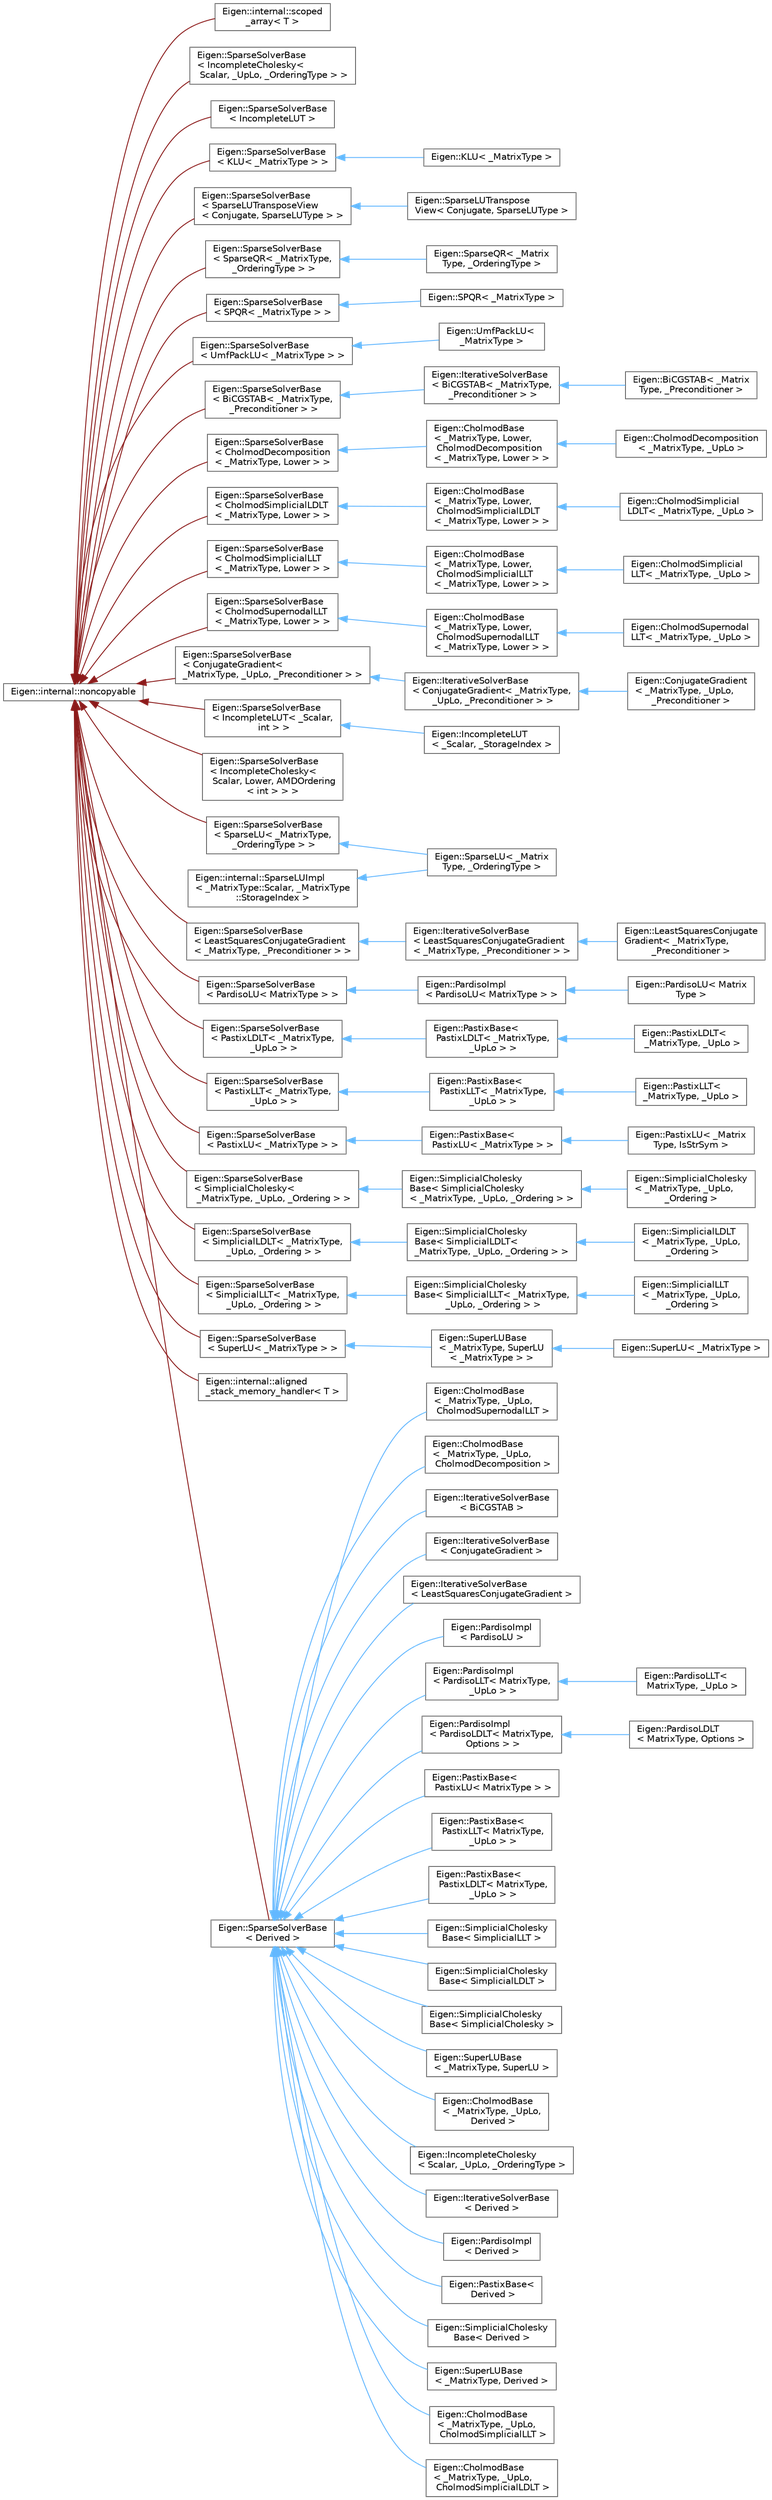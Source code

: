 digraph "Graphical Class Hierarchy"
{
 // LATEX_PDF_SIZE
  bgcolor="transparent";
  edge [fontname=Helvetica,fontsize=10,labelfontname=Helvetica,labelfontsize=10];
  node [fontname=Helvetica,fontsize=10,shape=box,height=0.2,width=0.4];
  rankdir="LR";
  Node0 [id="Node000000",label="Eigen::internal::noncopyable",height=0.2,width=0.4,color="grey40", fillcolor="white", style="filled",URL="$classEigen_1_1internal_1_1noncopyable.html",tooltip=" "];
  Node0 -> Node1 [id="edge888_Node000000_Node000001",dir="back",color="firebrick4",style="solid",tooltip=" "];
  Node1 [id="Node000001",label="Eigen::SparseSolverBase\l\< IncompleteCholesky\<\l Scalar, _UpLo, _OrderingType \> \>",height=0.2,width=0.4,color="grey40", fillcolor="white", style="filled",URL="$classEigen_1_1SparseSolverBase.html",tooltip=" "];
  Node0 -> Node2 [id="edge889_Node000000_Node000002",dir="back",color="firebrick4",style="solid",tooltip=" "];
  Node2 [id="Node000002",label="Eigen::SparseSolverBase\l\< IncompleteLUT \>",height=0.2,width=0.4,color="grey40", fillcolor="white", style="filled",URL="$classEigen_1_1SparseSolverBase.html",tooltip=" "];
  Node0 -> Node3 [id="edge890_Node000000_Node000003",dir="back",color="firebrick4",style="solid",tooltip=" "];
  Node3 [id="Node000003",label="Eigen::SparseSolverBase\l\< KLU\< _MatrixType \> \>",height=0.2,width=0.4,color="grey40", fillcolor="white", style="filled",URL="$classEigen_1_1SparseSolverBase.html",tooltip=" "];
  Node3 -> Node4 [id="edge891_Node000003_Node000004",dir="back",color="steelblue1",style="solid",tooltip=" "];
  Node4 [id="Node000004",label="Eigen::KLU\< _MatrixType \>",height=0.2,width=0.4,color="grey40", fillcolor="white", style="filled",URL="$classEigen_1_1KLU.html",tooltip=" "];
  Node0 -> Node5 [id="edge892_Node000000_Node000005",dir="back",color="firebrick4",style="solid",tooltip=" "];
  Node5 [id="Node000005",label="Eigen::SparseSolverBase\l\< SparseLUTransposeView\l\< Conjugate, SparseLUType \> \>",height=0.2,width=0.4,color="grey40", fillcolor="white", style="filled",URL="$classEigen_1_1SparseSolverBase.html",tooltip=" "];
  Node5 -> Node6 [id="edge893_Node000005_Node000006",dir="back",color="steelblue1",style="solid",tooltip=" "];
  Node6 [id="Node000006",label="Eigen::SparseLUTranspose\lView\< Conjugate, SparseLUType \>",height=0.2,width=0.4,color="grey40", fillcolor="white", style="filled",URL="$classEigen_1_1SparseLUTransposeView.html",tooltip=" "];
  Node0 -> Node7 [id="edge894_Node000000_Node000007",dir="back",color="firebrick4",style="solid",tooltip=" "];
  Node7 [id="Node000007",label="Eigen::SparseSolverBase\l\< SparseLU\< _MatrixType,\l _OrderingType \> \>",height=0.2,width=0.4,color="grey40", fillcolor="white", style="filled",URL="$classEigen_1_1SparseSolverBase.html",tooltip=" "];
  Node7 -> Node8 [id="edge895_Node000007_Node000008",dir="back",color="steelblue1",style="solid",tooltip=" "];
  Node8 [id="Node000008",label="Eigen::SparseLU\< _Matrix\lType, _OrderingType \>",height=0.2,width=0.4,color="grey40", fillcolor="white", style="filled",URL="$classEigen_1_1SparseLU.html",tooltip="Sparse supernodal LU factorization for general matrices."];
  Node0 -> Node10 [id="edge896_Node000000_Node000010",dir="back",color="firebrick4",style="solid",tooltip=" "];
  Node10 [id="Node000010",label="Eigen::SparseSolverBase\l\< SparseQR\< _MatrixType,\l _OrderingType \> \>",height=0.2,width=0.4,color="grey40", fillcolor="white", style="filled",URL="$classEigen_1_1SparseSolverBase.html",tooltip=" "];
  Node10 -> Node11 [id="edge897_Node000010_Node000011",dir="back",color="steelblue1",style="solid",tooltip=" "];
  Node11 [id="Node000011",label="Eigen::SparseQR\< _Matrix\lType, _OrderingType \>",height=0.2,width=0.4,color="grey40", fillcolor="white", style="filled",URL="$classEigen_1_1SparseQR.html",tooltip="Sparse left-looking QR factorization with numerical column pivoting."];
  Node0 -> Node12 [id="edge898_Node000000_Node000012",dir="back",color="firebrick4",style="solid",tooltip=" "];
  Node12 [id="Node000012",label="Eigen::SparseSolverBase\l\< SPQR\< _MatrixType \> \>",height=0.2,width=0.4,color="grey40", fillcolor="white", style="filled",URL="$classEigen_1_1SparseSolverBase.html",tooltip=" "];
  Node12 -> Node13 [id="edge899_Node000012_Node000013",dir="back",color="steelblue1",style="solid",tooltip=" "];
  Node13 [id="Node000013",label="Eigen::SPQR\< _MatrixType \>",height=0.2,width=0.4,color="grey40", fillcolor="white", style="filled",URL="$classEigen_1_1SPQR.html",tooltip="Sparse QR factorization based on SuiteSparseQR library."];
  Node0 -> Node14 [id="edge900_Node000000_Node000014",dir="back",color="firebrick4",style="solid",tooltip=" "];
  Node14 [id="Node000014",label="Eigen::SparseSolverBase\l\< UmfPackLU\< _MatrixType \> \>",height=0.2,width=0.4,color="grey40", fillcolor="white", style="filled",URL="$classEigen_1_1SparseSolverBase.html",tooltip=" "];
  Node14 -> Node15 [id="edge901_Node000014_Node000015",dir="back",color="steelblue1",style="solid",tooltip=" "];
  Node15 [id="Node000015",label="Eigen::UmfPackLU\< \l_MatrixType \>",height=0.2,width=0.4,color="grey40", fillcolor="white", style="filled",URL="$classEigen_1_1UmfPackLU.html",tooltip="A sparse LU factorization and solver based on UmfPack."];
  Node0 -> Node16 [id="edge902_Node000000_Node000016",dir="back",color="firebrick4",style="solid",tooltip=" "];
  Node16 [id="Node000016",label="Eigen::SparseSolverBase\l\< BiCGSTAB\< _MatrixType,\l _Preconditioner \> \>",height=0.2,width=0.4,color="grey40", fillcolor="white", style="filled",URL="$classEigen_1_1SparseSolverBase.html",tooltip=" "];
  Node16 -> Node17 [id="edge903_Node000016_Node000017",dir="back",color="steelblue1",style="solid",tooltip=" "];
  Node17 [id="Node000017",label="Eigen::IterativeSolverBase\l\< BiCGSTAB\< _MatrixType,\l _Preconditioner \> \>",height=0.2,width=0.4,color="grey40", fillcolor="white", style="filled",URL="$classEigen_1_1IterativeSolverBase.html",tooltip=" "];
  Node17 -> Node18 [id="edge904_Node000017_Node000018",dir="back",color="steelblue1",style="solid",tooltip=" "];
  Node18 [id="Node000018",label="Eigen::BiCGSTAB\< _Matrix\lType, _Preconditioner \>",height=0.2,width=0.4,color="grey40", fillcolor="white", style="filled",URL="$classEigen_1_1BiCGSTAB.html",tooltip="A bi conjugate gradient stabilized solver for sparse square problems."];
  Node0 -> Node19 [id="edge905_Node000000_Node000019",dir="back",color="firebrick4",style="solid",tooltip=" "];
  Node19 [id="Node000019",label="Eigen::SparseSolverBase\l\< CholmodDecomposition\l\< _MatrixType, Lower \> \>",height=0.2,width=0.4,color="grey40", fillcolor="white", style="filled",URL="$classEigen_1_1SparseSolverBase.html",tooltip=" "];
  Node19 -> Node20 [id="edge906_Node000019_Node000020",dir="back",color="steelblue1",style="solid",tooltip=" "];
  Node20 [id="Node000020",label="Eigen::CholmodBase\l\< _MatrixType, Lower,\l CholmodDecomposition\l\< _MatrixType, Lower \> \>",height=0.2,width=0.4,color="grey40", fillcolor="white", style="filled",URL="$classEigen_1_1CholmodBase.html",tooltip=" "];
  Node20 -> Node21 [id="edge907_Node000020_Node000021",dir="back",color="steelblue1",style="solid",tooltip=" "];
  Node21 [id="Node000021",label="Eigen::CholmodDecomposition\l\< _MatrixType, _UpLo \>",height=0.2,width=0.4,color="grey40", fillcolor="white", style="filled",URL="$classEigen_1_1CholmodDecomposition.html",tooltip="A general Cholesky factorization and solver based on Cholmod."];
  Node0 -> Node22 [id="edge908_Node000000_Node000022",dir="back",color="firebrick4",style="solid",tooltip=" "];
  Node22 [id="Node000022",label="Eigen::SparseSolverBase\l\< CholmodSimplicialLDLT\l\< _MatrixType, Lower \> \>",height=0.2,width=0.4,color="grey40", fillcolor="white", style="filled",URL="$classEigen_1_1SparseSolverBase.html",tooltip=" "];
  Node22 -> Node23 [id="edge909_Node000022_Node000023",dir="back",color="steelblue1",style="solid",tooltip=" "];
  Node23 [id="Node000023",label="Eigen::CholmodBase\l\< _MatrixType, Lower,\l CholmodSimplicialLDLT\l\< _MatrixType, Lower \> \>",height=0.2,width=0.4,color="grey40", fillcolor="white", style="filled",URL="$classEigen_1_1CholmodBase.html",tooltip=" "];
  Node23 -> Node24 [id="edge910_Node000023_Node000024",dir="back",color="steelblue1",style="solid",tooltip=" "];
  Node24 [id="Node000024",label="Eigen::CholmodSimplicial\lLDLT\< _MatrixType, _UpLo \>",height=0.2,width=0.4,color="grey40", fillcolor="white", style="filled",URL="$classEigen_1_1CholmodSimplicialLDLT.html",tooltip="A simplicial direct Cholesky (LDLT) factorization and solver based on Cholmod."];
  Node0 -> Node25 [id="edge911_Node000000_Node000025",dir="back",color="firebrick4",style="solid",tooltip=" "];
  Node25 [id="Node000025",label="Eigen::SparseSolverBase\l\< CholmodSimplicialLLT\l\< _MatrixType, Lower \> \>",height=0.2,width=0.4,color="grey40", fillcolor="white", style="filled",URL="$classEigen_1_1SparseSolverBase.html",tooltip=" "];
  Node25 -> Node26 [id="edge912_Node000025_Node000026",dir="back",color="steelblue1",style="solid",tooltip=" "];
  Node26 [id="Node000026",label="Eigen::CholmodBase\l\< _MatrixType, Lower,\l CholmodSimplicialLLT\l\< _MatrixType, Lower \> \>",height=0.2,width=0.4,color="grey40", fillcolor="white", style="filled",URL="$classEigen_1_1CholmodBase.html",tooltip=" "];
  Node26 -> Node27 [id="edge913_Node000026_Node000027",dir="back",color="steelblue1",style="solid",tooltip=" "];
  Node27 [id="Node000027",label="Eigen::CholmodSimplicial\lLLT\< _MatrixType, _UpLo \>",height=0.2,width=0.4,color="grey40", fillcolor="white", style="filled",URL="$classEigen_1_1CholmodSimplicialLLT.html",tooltip="A simplicial direct Cholesky (LLT) factorization and solver based on Cholmod."];
  Node0 -> Node28 [id="edge914_Node000000_Node000028",dir="back",color="firebrick4",style="solid",tooltip=" "];
  Node28 [id="Node000028",label="Eigen::SparseSolverBase\l\< CholmodSupernodalLLT\l\< _MatrixType, Lower \> \>",height=0.2,width=0.4,color="grey40", fillcolor="white", style="filled",URL="$classEigen_1_1SparseSolverBase.html",tooltip=" "];
  Node28 -> Node29 [id="edge915_Node000028_Node000029",dir="back",color="steelblue1",style="solid",tooltip=" "];
  Node29 [id="Node000029",label="Eigen::CholmodBase\l\< _MatrixType, Lower,\l CholmodSupernodalLLT\l\< _MatrixType, Lower \> \>",height=0.2,width=0.4,color="grey40", fillcolor="white", style="filled",URL="$classEigen_1_1CholmodBase.html",tooltip=" "];
  Node29 -> Node30 [id="edge916_Node000029_Node000030",dir="back",color="steelblue1",style="solid",tooltip=" "];
  Node30 [id="Node000030",label="Eigen::CholmodSupernodal\lLLT\< _MatrixType, _UpLo \>",height=0.2,width=0.4,color="grey40", fillcolor="white", style="filled",URL="$classEigen_1_1CholmodSupernodalLLT.html",tooltip="A supernodal Cholesky (LLT) factorization and solver based on Cholmod."];
  Node0 -> Node31 [id="edge917_Node000000_Node000031",dir="back",color="firebrick4",style="solid",tooltip=" "];
  Node31 [id="Node000031",label="Eigen::SparseSolverBase\l\< ConjugateGradient\< \l_MatrixType, _UpLo, _Preconditioner \> \>",height=0.2,width=0.4,color="grey40", fillcolor="white", style="filled",URL="$classEigen_1_1SparseSolverBase.html",tooltip=" "];
  Node31 -> Node32 [id="edge918_Node000031_Node000032",dir="back",color="steelblue1",style="solid",tooltip=" "];
  Node32 [id="Node000032",label="Eigen::IterativeSolverBase\l\< ConjugateGradient\< _MatrixType,\l _UpLo, _Preconditioner \> \>",height=0.2,width=0.4,color="grey40", fillcolor="white", style="filled",URL="$classEigen_1_1IterativeSolverBase.html",tooltip=" "];
  Node32 -> Node33 [id="edge919_Node000032_Node000033",dir="back",color="steelblue1",style="solid",tooltip=" "];
  Node33 [id="Node000033",label="Eigen::ConjugateGradient\l\< _MatrixType, _UpLo, \l_Preconditioner \>",height=0.2,width=0.4,color="grey40", fillcolor="white", style="filled",URL="$classEigen_1_1ConjugateGradient.html",tooltip="A conjugate gradient solver for sparse (or dense) self-adjoint problems."];
  Node0 -> Node34 [id="edge920_Node000000_Node000034",dir="back",color="firebrick4",style="solid",tooltip=" "];
  Node34 [id="Node000034",label="Eigen::SparseSolverBase\l\< IncompleteCholesky\<\l Scalar, Lower, AMDOrdering\l\< int \> \> \>",height=0.2,width=0.4,color="grey40", fillcolor="white", style="filled",URL="$classEigen_1_1SparseSolverBase.html",tooltip=" "];
  Node0 -> Node35 [id="edge921_Node000000_Node000035",dir="back",color="firebrick4",style="solid",tooltip=" "];
  Node35 [id="Node000035",label="Eigen::SparseSolverBase\l\< IncompleteLUT\< _Scalar,\l int \> \>",height=0.2,width=0.4,color="grey40", fillcolor="white", style="filled",URL="$classEigen_1_1SparseSolverBase.html",tooltip=" "];
  Node35 -> Node36 [id="edge922_Node000035_Node000036",dir="back",color="steelblue1",style="solid",tooltip=" "];
  Node36 [id="Node000036",label="Eigen::IncompleteLUT\l\< _Scalar, _StorageIndex \>",height=0.2,width=0.4,color="grey40", fillcolor="white", style="filled",URL="$classEigen_1_1IncompleteLUT.html",tooltip="Incomplete LU factorization with dual-threshold strategy."];
  Node0 -> Node37 [id="edge923_Node000000_Node000037",dir="back",color="firebrick4",style="solid",tooltip=" "];
  Node37 [id="Node000037",label="Eigen::SparseSolverBase\l\< LeastSquaresConjugateGradient\l\< _MatrixType, _Preconditioner \> \>",height=0.2,width=0.4,color="grey40", fillcolor="white", style="filled",URL="$classEigen_1_1SparseSolverBase.html",tooltip=" "];
  Node37 -> Node38 [id="edge924_Node000037_Node000038",dir="back",color="steelblue1",style="solid",tooltip=" "];
  Node38 [id="Node000038",label="Eigen::IterativeSolverBase\l\< LeastSquaresConjugateGradient\l\< _MatrixType, _Preconditioner \> \>",height=0.2,width=0.4,color="grey40", fillcolor="white", style="filled",URL="$classEigen_1_1IterativeSolverBase.html",tooltip=" "];
  Node38 -> Node39 [id="edge925_Node000038_Node000039",dir="back",color="steelblue1",style="solid",tooltip=" "];
  Node39 [id="Node000039",label="Eigen::LeastSquaresConjugate\lGradient\< _MatrixType, \l_Preconditioner \>",height=0.2,width=0.4,color="grey40", fillcolor="white", style="filled",URL="$classEigen_1_1LeastSquaresConjugateGradient.html",tooltip="A conjugate gradient solver for sparse (or dense) least-square problems."];
  Node0 -> Node40 [id="edge926_Node000000_Node000040",dir="back",color="firebrick4",style="solid",tooltip=" "];
  Node40 [id="Node000040",label="Eigen::SparseSolverBase\l\< PardisoLU\< MatrixType \> \>",height=0.2,width=0.4,color="grey40", fillcolor="white", style="filled",URL="$classEigen_1_1SparseSolverBase.html",tooltip=" "];
  Node40 -> Node41 [id="edge927_Node000040_Node000041",dir="back",color="steelblue1",style="solid",tooltip=" "];
  Node41 [id="Node000041",label="Eigen::PardisoImpl\l\< PardisoLU\< MatrixType \> \>",height=0.2,width=0.4,color="grey40", fillcolor="white", style="filled",URL="$classEigen_1_1PardisoImpl.html",tooltip=" "];
  Node41 -> Node42 [id="edge928_Node000041_Node000042",dir="back",color="steelblue1",style="solid",tooltip=" "];
  Node42 [id="Node000042",label="Eigen::PardisoLU\< Matrix\lType \>",height=0.2,width=0.4,color="grey40", fillcolor="white", style="filled",URL="$classEigen_1_1PardisoLU.html",tooltip="A sparse direct LU factorization and solver based on the PARDISO library."];
  Node0 -> Node43 [id="edge929_Node000000_Node000043",dir="back",color="firebrick4",style="solid",tooltip=" "];
  Node43 [id="Node000043",label="Eigen::SparseSolverBase\l\< PastixLDLT\< _MatrixType,\l _UpLo \> \>",height=0.2,width=0.4,color="grey40", fillcolor="white", style="filled",URL="$classEigen_1_1SparseSolverBase.html",tooltip=" "];
  Node43 -> Node44 [id="edge930_Node000043_Node000044",dir="back",color="steelblue1",style="solid",tooltip=" "];
  Node44 [id="Node000044",label="Eigen::PastixBase\<\l PastixLDLT\< _MatrixType,\l _UpLo \> \>",height=0.2,width=0.4,color="grey40", fillcolor="white", style="filled",URL="$classEigen_1_1PastixBase.html",tooltip=" "];
  Node44 -> Node45 [id="edge931_Node000044_Node000045",dir="back",color="steelblue1",style="solid",tooltip=" "];
  Node45 [id="Node000045",label="Eigen::PastixLDLT\<\l _MatrixType, _UpLo \>",height=0.2,width=0.4,color="grey40", fillcolor="white", style="filled",URL="$classEigen_1_1PastixLDLT.html",tooltip="A sparse direct supernodal Cholesky (LLT) factorization and solver based on the PaStiX library."];
  Node0 -> Node46 [id="edge932_Node000000_Node000046",dir="back",color="firebrick4",style="solid",tooltip=" "];
  Node46 [id="Node000046",label="Eigen::SparseSolverBase\l\< PastixLLT\< _MatrixType,\l _UpLo \> \>",height=0.2,width=0.4,color="grey40", fillcolor="white", style="filled",URL="$classEigen_1_1SparseSolverBase.html",tooltip=" "];
  Node46 -> Node47 [id="edge933_Node000046_Node000047",dir="back",color="steelblue1",style="solid",tooltip=" "];
  Node47 [id="Node000047",label="Eigen::PastixBase\<\l PastixLLT\< _MatrixType,\l _UpLo \> \>",height=0.2,width=0.4,color="grey40", fillcolor="white", style="filled",URL="$classEigen_1_1PastixBase.html",tooltip=" "];
  Node47 -> Node48 [id="edge934_Node000047_Node000048",dir="back",color="steelblue1",style="solid",tooltip=" "];
  Node48 [id="Node000048",label="Eigen::PastixLLT\< \l_MatrixType, _UpLo \>",height=0.2,width=0.4,color="grey40", fillcolor="white", style="filled",URL="$classEigen_1_1PastixLLT.html",tooltip="A sparse direct supernodal Cholesky (LLT) factorization and solver based on the PaStiX library."];
  Node0 -> Node49 [id="edge935_Node000000_Node000049",dir="back",color="firebrick4",style="solid",tooltip=" "];
  Node49 [id="Node000049",label="Eigen::SparseSolverBase\l\< PastixLU\< _MatrixType \> \>",height=0.2,width=0.4,color="grey40", fillcolor="white", style="filled",URL="$classEigen_1_1SparseSolverBase.html",tooltip=" "];
  Node49 -> Node50 [id="edge936_Node000049_Node000050",dir="back",color="steelblue1",style="solid",tooltip=" "];
  Node50 [id="Node000050",label="Eigen::PastixBase\<\l PastixLU\< _MatrixType \> \>",height=0.2,width=0.4,color="grey40", fillcolor="white", style="filled",URL="$classEigen_1_1PastixBase.html",tooltip=" "];
  Node50 -> Node51 [id="edge937_Node000050_Node000051",dir="back",color="steelblue1",style="solid",tooltip=" "];
  Node51 [id="Node000051",label="Eigen::PastixLU\< _Matrix\lType, IsStrSym \>",height=0.2,width=0.4,color="grey40", fillcolor="white", style="filled",URL="$classEigen_1_1PastixLU.html",tooltip="Interface to the PaStix solver."];
  Node0 -> Node52 [id="edge938_Node000000_Node000052",dir="back",color="firebrick4",style="solid",tooltip=" "];
  Node52 [id="Node000052",label="Eigen::SparseSolverBase\l\< SimplicialCholesky\<\l _MatrixType, _UpLo, _Ordering \> \>",height=0.2,width=0.4,color="grey40", fillcolor="white", style="filled",URL="$classEigen_1_1SparseSolverBase.html",tooltip=" "];
  Node52 -> Node53 [id="edge939_Node000052_Node000053",dir="back",color="steelblue1",style="solid",tooltip=" "];
  Node53 [id="Node000053",label="Eigen::SimplicialCholesky\lBase\< SimplicialCholesky\l\< _MatrixType, _UpLo, _Ordering \> \>",height=0.2,width=0.4,color="grey40", fillcolor="white", style="filled",URL="$classEigen_1_1SimplicialCholeskyBase.html",tooltip=" "];
  Node53 -> Node54 [id="edge940_Node000053_Node000054",dir="back",color="steelblue1",style="solid",tooltip=" "];
  Node54 [id="Node000054",label="Eigen::SimplicialCholesky\l\< _MatrixType, _UpLo, \l_Ordering \>",height=0.2,width=0.4,color="grey40", fillcolor="white", style="filled",URL="$classEigen_1_1SimplicialCholesky.html",tooltip=" "];
  Node0 -> Node55 [id="edge941_Node000000_Node000055",dir="back",color="firebrick4",style="solid",tooltip=" "];
  Node55 [id="Node000055",label="Eigen::SparseSolverBase\l\< SimplicialLDLT\< _MatrixType,\l _UpLo, _Ordering \> \>",height=0.2,width=0.4,color="grey40", fillcolor="white", style="filled",URL="$classEigen_1_1SparseSolverBase.html",tooltip=" "];
  Node55 -> Node56 [id="edge942_Node000055_Node000056",dir="back",color="steelblue1",style="solid",tooltip=" "];
  Node56 [id="Node000056",label="Eigen::SimplicialCholesky\lBase\< SimplicialLDLT\< \l_MatrixType, _UpLo, _Ordering \> \>",height=0.2,width=0.4,color="grey40", fillcolor="white", style="filled",URL="$classEigen_1_1SimplicialCholeskyBase.html",tooltip=" "];
  Node56 -> Node57 [id="edge943_Node000056_Node000057",dir="back",color="steelblue1",style="solid",tooltip=" "];
  Node57 [id="Node000057",label="Eigen::SimplicialLDLT\l\< _MatrixType, _UpLo,\l _Ordering \>",height=0.2,width=0.4,color="grey40", fillcolor="white", style="filled",URL="$classEigen_1_1SimplicialLDLT.html",tooltip="A direct sparse LDLT Cholesky factorizations without square root."];
  Node0 -> Node58 [id="edge944_Node000000_Node000058",dir="back",color="firebrick4",style="solid",tooltip=" "];
  Node58 [id="Node000058",label="Eigen::SparseSolverBase\l\< SimplicialLLT\< _MatrixType,\l _UpLo, _Ordering \> \>",height=0.2,width=0.4,color="grey40", fillcolor="white", style="filled",URL="$classEigen_1_1SparseSolverBase.html",tooltip=" "];
  Node58 -> Node59 [id="edge945_Node000058_Node000059",dir="back",color="steelblue1",style="solid",tooltip=" "];
  Node59 [id="Node000059",label="Eigen::SimplicialCholesky\lBase\< SimplicialLLT\< _MatrixType,\l _UpLo, _Ordering \> \>",height=0.2,width=0.4,color="grey40", fillcolor="white", style="filled",URL="$classEigen_1_1SimplicialCholeskyBase.html",tooltip=" "];
  Node59 -> Node60 [id="edge946_Node000059_Node000060",dir="back",color="steelblue1",style="solid",tooltip=" "];
  Node60 [id="Node000060",label="Eigen::SimplicialLLT\l\< _MatrixType, _UpLo,\l _Ordering \>",height=0.2,width=0.4,color="grey40", fillcolor="white", style="filled",URL="$classEigen_1_1SimplicialLLT.html",tooltip="A direct sparse LLT Cholesky factorizations."];
  Node0 -> Node61 [id="edge947_Node000000_Node000061",dir="back",color="firebrick4",style="solid",tooltip=" "];
  Node61 [id="Node000061",label="Eigen::SparseSolverBase\l\< SuperLU\< _MatrixType \> \>",height=0.2,width=0.4,color="grey40", fillcolor="white", style="filled",URL="$classEigen_1_1SparseSolverBase.html",tooltip=" "];
  Node61 -> Node62 [id="edge948_Node000061_Node000062",dir="back",color="steelblue1",style="solid",tooltip=" "];
  Node62 [id="Node000062",label="Eigen::SuperLUBase\l\< _MatrixType, SuperLU\l\< _MatrixType \> \>",height=0.2,width=0.4,color="grey40", fillcolor="white", style="filled",URL="$classEigen_1_1SuperLUBase.html",tooltip=" "];
  Node62 -> Node63 [id="edge949_Node000062_Node000063",dir="back",color="steelblue1",style="solid",tooltip=" "];
  Node63 [id="Node000063",label="Eigen::SuperLU\< _MatrixType \>",height=0.2,width=0.4,color="grey40", fillcolor="white", style="filled",URL="$classEigen_1_1SuperLU.html",tooltip="A sparse direct LU factorization and solver based on the SuperLU library."];
  Node0 -> Node64 [id="edge950_Node000000_Node000064",dir="back",color="firebrick4",style="solid",tooltip=" "];
  Node64 [id="Node000064",label="Eigen::SparseSolverBase\l\< Derived \>",height=0.2,width=0.4,color="grey40", fillcolor="white", style="filled",URL="$classEigen_1_1SparseSolverBase.html",tooltip="A base class for sparse solvers."];
  Node64 -> Node65 [id="edge951_Node000064_Node000065",dir="back",color="steelblue1",style="solid",tooltip=" "];
  Node65 [id="Node000065",label="Eigen::CholmodBase\l\< _MatrixType, _UpLo,\l CholmodSimplicialLLT \>",height=0.2,width=0.4,color="grey40", fillcolor="white", style="filled",URL="$classEigen_1_1CholmodBase.html",tooltip=" "];
  Node64 -> Node66 [id="edge952_Node000064_Node000066",dir="back",color="steelblue1",style="solid",tooltip=" "];
  Node66 [id="Node000066",label="Eigen::CholmodBase\l\< _MatrixType, _UpLo,\l CholmodSimplicialLDLT \>",height=0.2,width=0.4,color="grey40", fillcolor="white", style="filled",URL="$classEigen_1_1CholmodBase.html",tooltip=" "];
  Node64 -> Node67 [id="edge953_Node000064_Node000067",dir="back",color="steelblue1",style="solid",tooltip=" "];
  Node67 [id="Node000067",label="Eigen::CholmodBase\l\< _MatrixType, _UpLo,\l CholmodSupernodalLLT \>",height=0.2,width=0.4,color="grey40", fillcolor="white", style="filled",URL="$classEigen_1_1CholmodBase.html",tooltip=" "];
  Node64 -> Node68 [id="edge954_Node000064_Node000068",dir="back",color="steelblue1",style="solid",tooltip=" "];
  Node68 [id="Node000068",label="Eigen::CholmodBase\l\< _MatrixType, _UpLo,\l CholmodDecomposition \>",height=0.2,width=0.4,color="grey40", fillcolor="white", style="filled",URL="$classEigen_1_1CholmodBase.html",tooltip=" "];
  Node64 -> Node69 [id="edge955_Node000064_Node000069",dir="back",color="steelblue1",style="solid",tooltip=" "];
  Node69 [id="Node000069",label="Eigen::IterativeSolverBase\l\< BiCGSTAB \>",height=0.2,width=0.4,color="grey40", fillcolor="white", style="filled",URL="$classEigen_1_1IterativeSolverBase.html",tooltip=" "];
  Node64 -> Node70 [id="edge956_Node000064_Node000070",dir="back",color="steelblue1",style="solid",tooltip=" "];
  Node70 [id="Node000070",label="Eigen::IterativeSolverBase\l\< ConjugateGradient \>",height=0.2,width=0.4,color="grey40", fillcolor="white", style="filled",URL="$classEigen_1_1IterativeSolverBase.html",tooltip=" "];
  Node64 -> Node71 [id="edge957_Node000064_Node000071",dir="back",color="steelblue1",style="solid",tooltip=" "];
  Node71 [id="Node000071",label="Eigen::IterativeSolverBase\l\< LeastSquaresConjugateGradient \>",height=0.2,width=0.4,color="grey40", fillcolor="white", style="filled",URL="$classEigen_1_1IterativeSolverBase.html",tooltip=" "];
  Node64 -> Node72 [id="edge958_Node000064_Node000072",dir="back",color="steelblue1",style="solid",tooltip=" "];
  Node72 [id="Node000072",label="Eigen::PardisoImpl\l\< PardisoLU \>",height=0.2,width=0.4,color="grey40", fillcolor="white", style="filled",URL="$classEigen_1_1PardisoImpl.html",tooltip=" "];
  Node64 -> Node73 [id="edge959_Node000064_Node000073",dir="back",color="steelblue1",style="solid",tooltip=" "];
  Node73 [id="Node000073",label="Eigen::PardisoImpl\l\< PardisoLLT\< MatrixType,\l _UpLo \> \>",height=0.2,width=0.4,color="grey40", fillcolor="white", style="filled",URL="$classEigen_1_1PardisoImpl.html",tooltip=" "];
  Node73 -> Node74 [id="edge960_Node000073_Node000074",dir="back",color="steelblue1",style="solid",tooltip=" "];
  Node74 [id="Node000074",label="Eigen::PardisoLLT\<\l MatrixType, _UpLo \>",height=0.2,width=0.4,color="grey40", fillcolor="white", style="filled",URL="$classEigen_1_1PardisoLLT.html",tooltip="A sparse direct Cholesky (LLT) factorization and solver based on the PARDISO library."];
  Node64 -> Node75 [id="edge961_Node000064_Node000075",dir="back",color="steelblue1",style="solid",tooltip=" "];
  Node75 [id="Node000075",label="Eigen::PardisoImpl\l\< PardisoLDLT\< MatrixType,\l Options \> \>",height=0.2,width=0.4,color="grey40", fillcolor="white", style="filled",URL="$classEigen_1_1PardisoImpl.html",tooltip=" "];
  Node75 -> Node76 [id="edge962_Node000075_Node000076",dir="back",color="steelblue1",style="solid",tooltip=" "];
  Node76 [id="Node000076",label="Eigen::PardisoLDLT\l\< MatrixType, Options \>",height=0.2,width=0.4,color="grey40", fillcolor="white", style="filled",URL="$classEigen_1_1PardisoLDLT.html",tooltip="A sparse direct Cholesky (LDLT) factorization and solver based on the PARDISO library."];
  Node64 -> Node77 [id="edge963_Node000064_Node000077",dir="back",color="steelblue1",style="solid",tooltip=" "];
  Node77 [id="Node000077",label="Eigen::PastixBase\<\l PastixLU\< MatrixType \> \>",height=0.2,width=0.4,color="grey40", fillcolor="white", style="filled",URL="$classEigen_1_1PastixBase.html",tooltip=" "];
  Node64 -> Node78 [id="edge964_Node000064_Node000078",dir="back",color="steelblue1",style="solid",tooltip=" "];
  Node78 [id="Node000078",label="Eigen::PastixBase\<\l PastixLLT\< MatrixType,\l _UpLo \> \>",height=0.2,width=0.4,color="grey40", fillcolor="white", style="filled",URL="$classEigen_1_1PastixBase.html",tooltip=" "];
  Node64 -> Node79 [id="edge965_Node000064_Node000079",dir="back",color="steelblue1",style="solid",tooltip=" "];
  Node79 [id="Node000079",label="Eigen::PastixBase\<\l PastixLDLT\< MatrixType,\l _UpLo \> \>",height=0.2,width=0.4,color="grey40", fillcolor="white", style="filled",URL="$classEigen_1_1PastixBase.html",tooltip=" "];
  Node64 -> Node80 [id="edge966_Node000064_Node000080",dir="back",color="steelblue1",style="solid",tooltip=" "];
  Node80 [id="Node000080",label="Eigen::SimplicialCholesky\lBase\< SimplicialLLT \>",height=0.2,width=0.4,color="grey40", fillcolor="white", style="filled",URL="$classEigen_1_1SimplicialCholeskyBase.html",tooltip=" "];
  Node64 -> Node81 [id="edge967_Node000064_Node000081",dir="back",color="steelblue1",style="solid",tooltip=" "];
  Node81 [id="Node000081",label="Eigen::SimplicialCholesky\lBase\< SimplicialLDLT \>",height=0.2,width=0.4,color="grey40", fillcolor="white", style="filled",URL="$classEigen_1_1SimplicialCholeskyBase.html",tooltip=" "];
  Node64 -> Node82 [id="edge968_Node000064_Node000082",dir="back",color="steelblue1",style="solid",tooltip=" "];
  Node82 [id="Node000082",label="Eigen::SimplicialCholesky\lBase\< SimplicialCholesky \>",height=0.2,width=0.4,color="grey40", fillcolor="white", style="filled",URL="$classEigen_1_1SimplicialCholeskyBase.html",tooltip=" "];
  Node64 -> Node83 [id="edge969_Node000064_Node000083",dir="back",color="steelblue1",style="solid",tooltip=" "];
  Node83 [id="Node000083",label="Eigen::SuperLUBase\l\< _MatrixType, SuperLU \>",height=0.2,width=0.4,color="grey40", fillcolor="white", style="filled",URL="$classEigen_1_1SuperLUBase.html",tooltip=" "];
  Node64 -> Node84 [id="edge970_Node000064_Node000084",dir="back",color="steelblue1",style="solid",tooltip=" "];
  Node84 [id="Node000084",label="Eigen::CholmodBase\l\< _MatrixType, _UpLo,\l Derived \>",height=0.2,width=0.4,color="grey40", fillcolor="white", style="filled",URL="$classEigen_1_1CholmodBase.html",tooltip="The base class for the direct Cholesky factorization of Cholmod."];
  Node64 -> Node85 [id="edge971_Node000064_Node000085",dir="back",color="steelblue1",style="solid",tooltip=" "];
  Node85 [id="Node000085",label="Eigen::IncompleteCholesky\l\< Scalar, _UpLo, _OrderingType \>",height=0.2,width=0.4,color="grey40", fillcolor="white", style="filled",URL="$classEigen_1_1IncompleteCholesky.html",tooltip="Modified Incomplete Cholesky with dual threshold."];
  Node64 -> Node86 [id="edge972_Node000064_Node000086",dir="back",color="steelblue1",style="solid",tooltip=" "];
  Node86 [id="Node000086",label="Eigen::IterativeSolverBase\l\< Derived \>",height=0.2,width=0.4,color="grey40", fillcolor="white", style="filled",URL="$classEigen_1_1IterativeSolverBase.html",tooltip="Base class for linear iterative solvers."];
  Node64 -> Node87 [id="edge973_Node000064_Node000087",dir="back",color="steelblue1",style="solid",tooltip=" "];
  Node87 [id="Node000087",label="Eigen::PardisoImpl\l\< Derived \>",height=0.2,width=0.4,color="grey40", fillcolor="white", style="filled",URL="$classEigen_1_1PardisoImpl.html",tooltip=" "];
  Node64 -> Node88 [id="edge974_Node000064_Node000088",dir="back",color="steelblue1",style="solid",tooltip=" "];
  Node88 [id="Node000088",label="Eigen::PastixBase\<\l Derived \>",height=0.2,width=0.4,color="grey40", fillcolor="white", style="filled",URL="$classEigen_1_1PastixBase.html",tooltip=" "];
  Node64 -> Node89 [id="edge975_Node000064_Node000089",dir="back",color="steelblue1",style="solid",tooltip=" "];
  Node89 [id="Node000089",label="Eigen::SimplicialCholesky\lBase\< Derived \>",height=0.2,width=0.4,color="grey40", fillcolor="white", style="filled",URL="$classEigen_1_1SimplicialCholeskyBase.html",tooltip="A base class for direct sparse Cholesky factorizations."];
  Node64 -> Node90 [id="edge976_Node000064_Node000090",dir="back",color="steelblue1",style="solid",tooltip=" "];
  Node90 [id="Node000090",label="Eigen::SuperLUBase\l\< _MatrixType, Derived \>",height=0.2,width=0.4,color="grey40", fillcolor="white", style="filled",URL="$classEigen_1_1SuperLUBase.html",tooltip="The base class for the direct and incomplete LU factorization of SuperLU."];
  Node0 -> Node91 [id="edge977_Node000000_Node000091",dir="back",color="firebrick4",style="solid",tooltip=" "];
  Node91 [id="Node000091",label="Eigen::internal::aligned\l_stack_memory_handler\< T \>",height=0.2,width=0.4,color="grey40", fillcolor="white", style="filled",URL="$classEigen_1_1internal_1_1aligned__stack__memory__handler.html",tooltip=" "];
  Node0 -> Node92 [id="edge978_Node000000_Node000092",dir="back",color="firebrick4",style="solid",tooltip=" "];
  Node92 [id="Node000092",label="Eigen::internal::scoped\l_array\< T \>",height=0.2,width=0.4,color="grey40", fillcolor="white", style="filled",URL="$classEigen_1_1internal_1_1scoped__array.html",tooltip=" "];
  Node9 [id="Node000009",label="Eigen::internal::SparseLUImpl\l\< _MatrixType::Scalar, _MatrixType\l::StorageIndex \>",height=0.2,width=0.4,color="grey40", fillcolor="white", style="filled",URL="$classEigen_1_1internal_1_1SparseLUImpl.html",tooltip=" "];
  Node9 -> Node8 [id="edge979_Node000009_Node000008",dir="back",color="steelblue1",style="solid",tooltip=" "];
}
